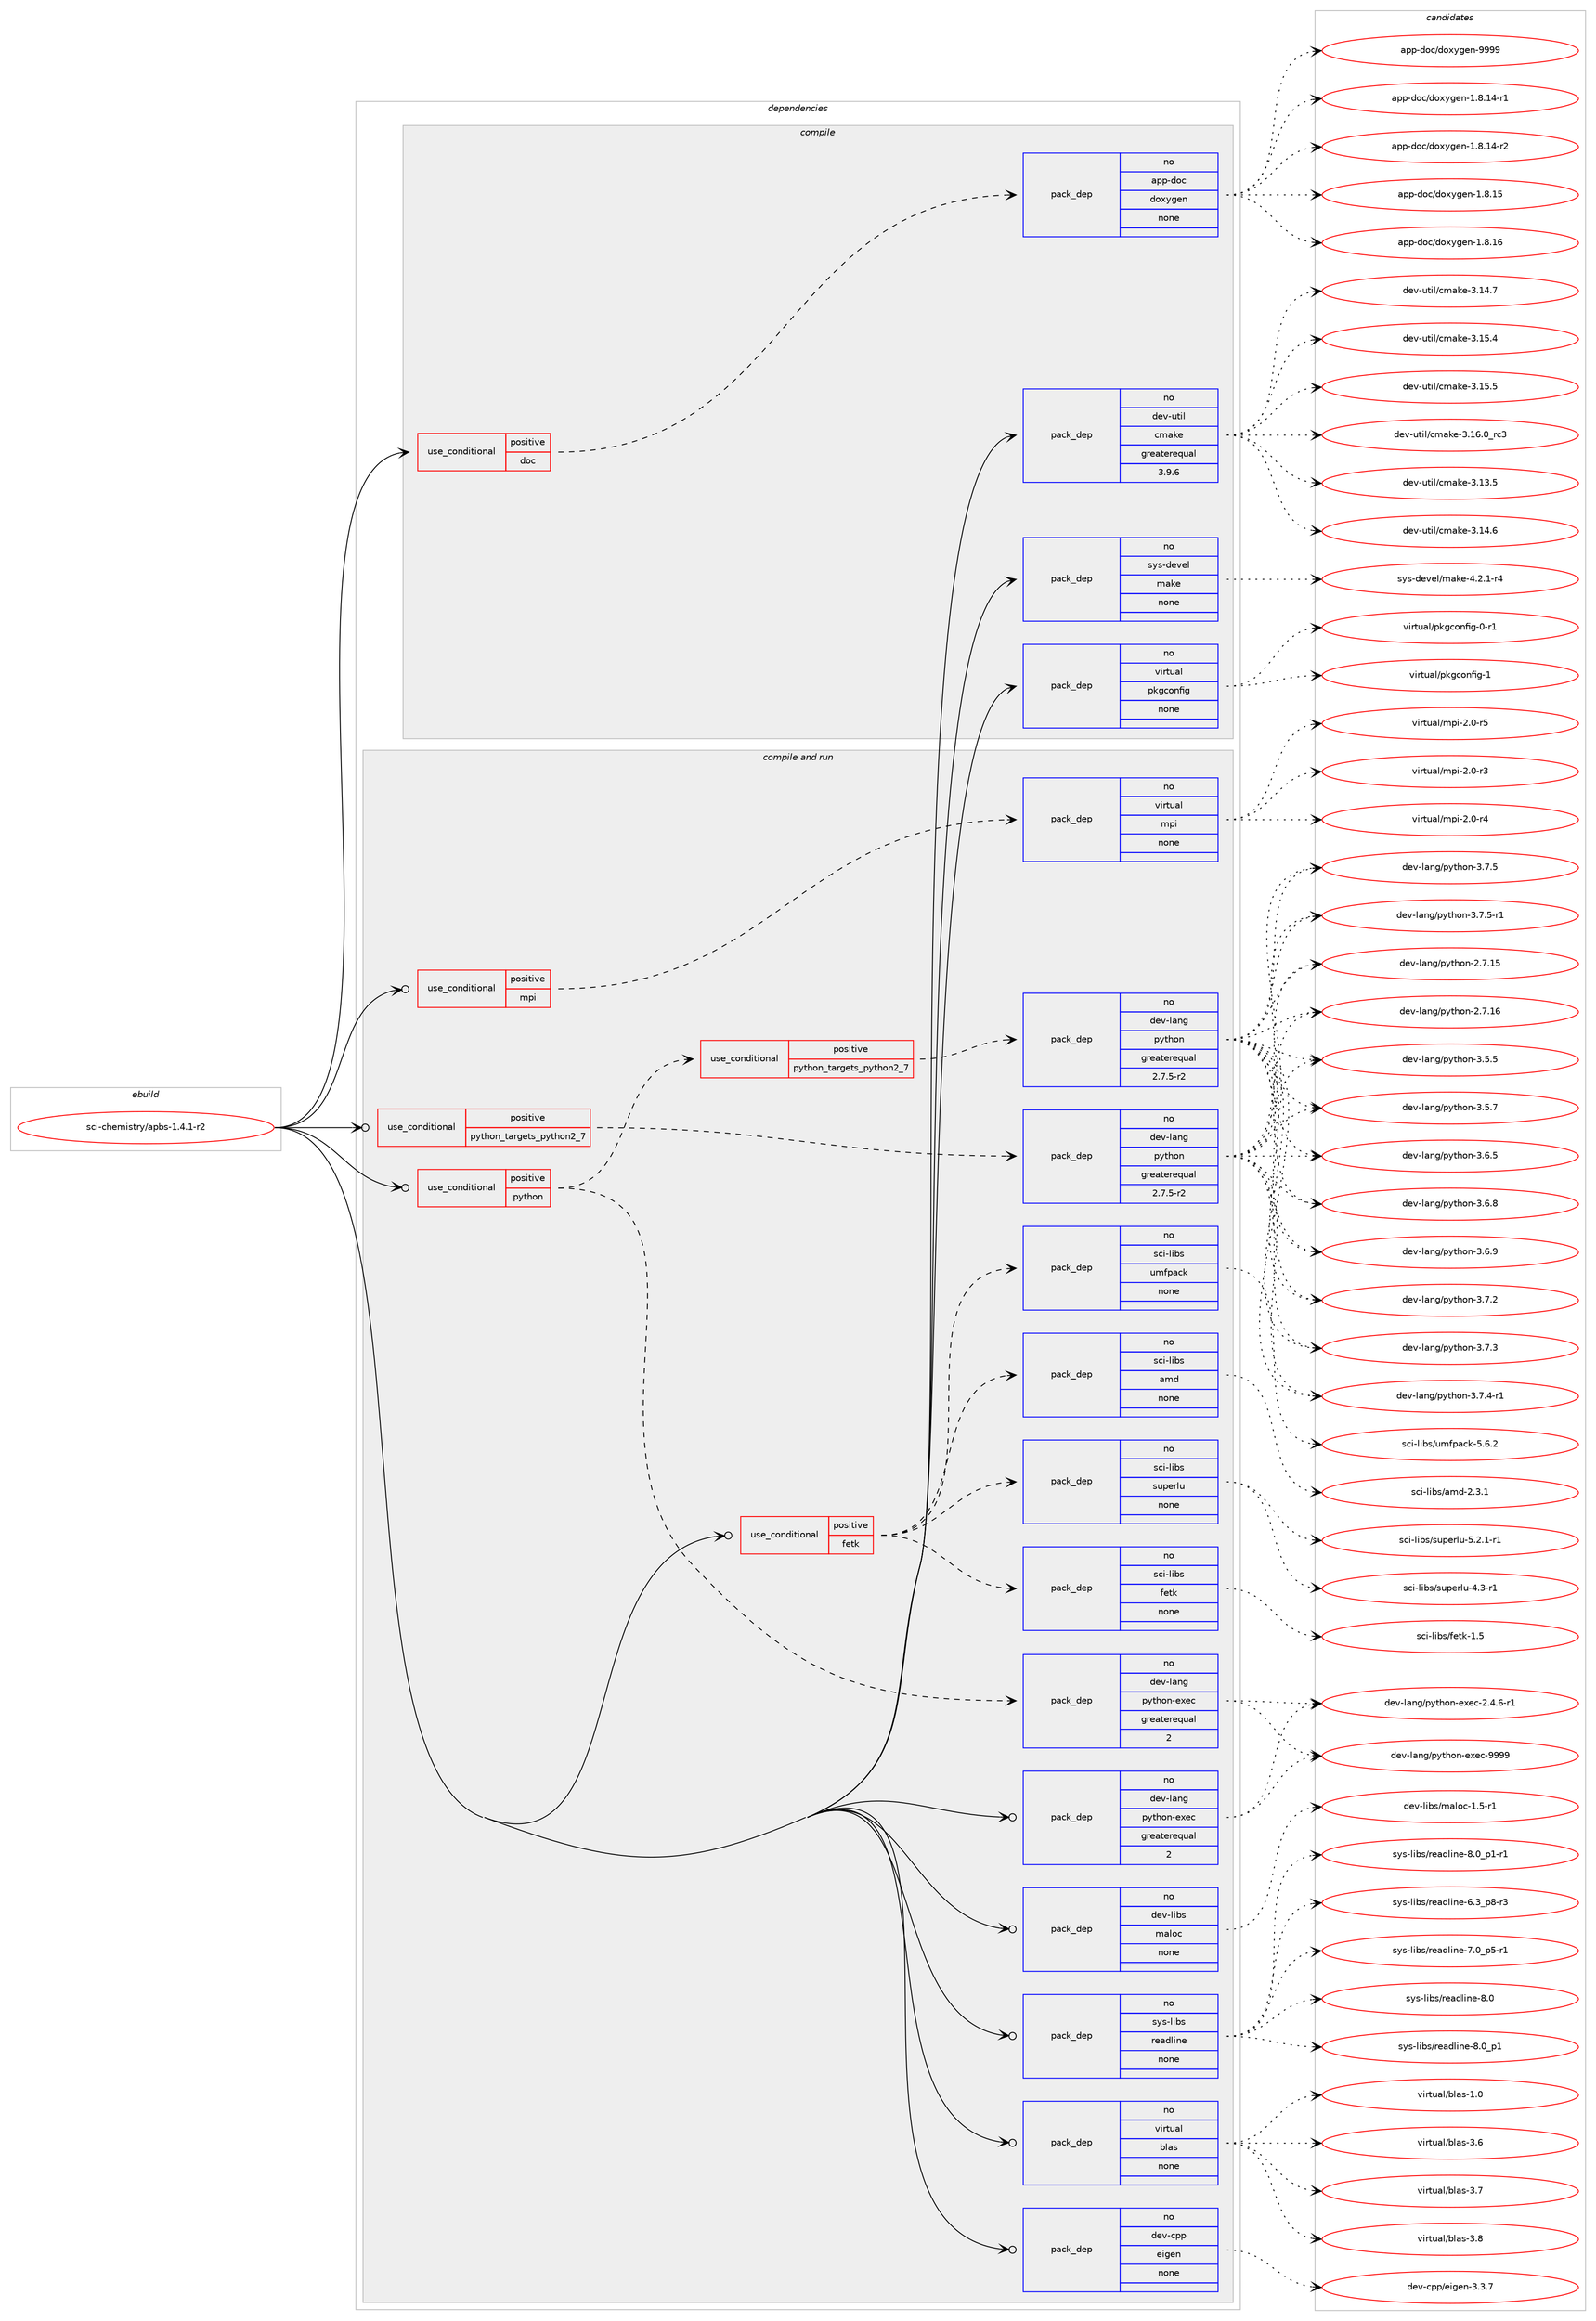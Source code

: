 digraph prolog {

# *************
# Graph options
# *************

newrank=true;
concentrate=true;
compound=true;
graph [rankdir=LR,fontname=Helvetica,fontsize=10,ranksep=1.5];#, ranksep=2.5, nodesep=0.2];
edge  [arrowhead=vee];
node  [fontname=Helvetica,fontsize=10];

# **********
# The ebuild
# **********

subgraph cluster_leftcol {
color=gray;
rank=same;
label=<<i>ebuild</i>>;
id [label="sci-chemistry/apbs-1.4.1-r2", color=red, width=4, href="../sci-chemistry/apbs-1.4.1-r2.svg"];
}

# ****************
# The dependencies
# ****************

subgraph cluster_midcol {
color=gray;
label=<<i>dependencies</i>>;
subgraph cluster_compile {
fillcolor="#eeeeee";
style=filled;
label=<<i>compile</i>>;
subgraph cond206873 {
dependency851154 [label=<<TABLE BORDER="0" CELLBORDER="1" CELLSPACING="0" CELLPADDING="4"><TR><TD ROWSPAN="3" CELLPADDING="10">use_conditional</TD></TR><TR><TD>positive</TD></TR><TR><TD>doc</TD></TR></TABLE>>, shape=none, color=red];
subgraph pack629255 {
dependency851155 [label=<<TABLE BORDER="0" CELLBORDER="1" CELLSPACING="0" CELLPADDING="4" WIDTH="220"><TR><TD ROWSPAN="6" CELLPADDING="30">pack_dep</TD></TR><TR><TD WIDTH="110">no</TD></TR><TR><TD>app-doc</TD></TR><TR><TD>doxygen</TD></TR><TR><TD>none</TD></TR><TR><TD></TD></TR></TABLE>>, shape=none, color=blue];
}
dependency851154:e -> dependency851155:w [weight=20,style="dashed",arrowhead="vee"];
}
id:e -> dependency851154:w [weight=20,style="solid",arrowhead="vee"];
subgraph pack629256 {
dependency851156 [label=<<TABLE BORDER="0" CELLBORDER="1" CELLSPACING="0" CELLPADDING="4" WIDTH="220"><TR><TD ROWSPAN="6" CELLPADDING="30">pack_dep</TD></TR><TR><TD WIDTH="110">no</TD></TR><TR><TD>dev-util</TD></TR><TR><TD>cmake</TD></TR><TR><TD>greaterequal</TD></TR><TR><TD>3.9.6</TD></TR></TABLE>>, shape=none, color=blue];
}
id:e -> dependency851156:w [weight=20,style="solid",arrowhead="vee"];
subgraph pack629257 {
dependency851157 [label=<<TABLE BORDER="0" CELLBORDER="1" CELLSPACING="0" CELLPADDING="4" WIDTH="220"><TR><TD ROWSPAN="6" CELLPADDING="30">pack_dep</TD></TR><TR><TD WIDTH="110">no</TD></TR><TR><TD>sys-devel</TD></TR><TR><TD>make</TD></TR><TR><TD>none</TD></TR><TR><TD></TD></TR></TABLE>>, shape=none, color=blue];
}
id:e -> dependency851157:w [weight=20,style="solid",arrowhead="vee"];
subgraph pack629258 {
dependency851158 [label=<<TABLE BORDER="0" CELLBORDER="1" CELLSPACING="0" CELLPADDING="4" WIDTH="220"><TR><TD ROWSPAN="6" CELLPADDING="30">pack_dep</TD></TR><TR><TD WIDTH="110">no</TD></TR><TR><TD>virtual</TD></TR><TR><TD>pkgconfig</TD></TR><TR><TD>none</TD></TR><TR><TD></TD></TR></TABLE>>, shape=none, color=blue];
}
id:e -> dependency851158:w [weight=20,style="solid",arrowhead="vee"];
}
subgraph cluster_compileandrun {
fillcolor="#eeeeee";
style=filled;
label=<<i>compile and run</i>>;
subgraph cond206874 {
dependency851159 [label=<<TABLE BORDER="0" CELLBORDER="1" CELLSPACING="0" CELLPADDING="4"><TR><TD ROWSPAN="3" CELLPADDING="10">use_conditional</TD></TR><TR><TD>positive</TD></TR><TR><TD>fetk</TD></TR></TABLE>>, shape=none, color=red];
subgraph pack629259 {
dependency851160 [label=<<TABLE BORDER="0" CELLBORDER="1" CELLSPACING="0" CELLPADDING="4" WIDTH="220"><TR><TD ROWSPAN="6" CELLPADDING="30">pack_dep</TD></TR><TR><TD WIDTH="110">no</TD></TR><TR><TD>sci-libs</TD></TR><TR><TD>amd</TD></TR><TR><TD>none</TD></TR><TR><TD></TD></TR></TABLE>>, shape=none, color=blue];
}
dependency851159:e -> dependency851160:w [weight=20,style="dashed",arrowhead="vee"];
subgraph pack629260 {
dependency851161 [label=<<TABLE BORDER="0" CELLBORDER="1" CELLSPACING="0" CELLPADDING="4" WIDTH="220"><TR><TD ROWSPAN="6" CELLPADDING="30">pack_dep</TD></TR><TR><TD WIDTH="110">no</TD></TR><TR><TD>sci-libs</TD></TR><TR><TD>fetk</TD></TR><TR><TD>none</TD></TR><TR><TD></TD></TR></TABLE>>, shape=none, color=blue];
}
dependency851159:e -> dependency851161:w [weight=20,style="dashed",arrowhead="vee"];
subgraph pack629261 {
dependency851162 [label=<<TABLE BORDER="0" CELLBORDER="1" CELLSPACING="0" CELLPADDING="4" WIDTH="220"><TR><TD ROWSPAN="6" CELLPADDING="30">pack_dep</TD></TR><TR><TD WIDTH="110">no</TD></TR><TR><TD>sci-libs</TD></TR><TR><TD>superlu</TD></TR><TR><TD>none</TD></TR><TR><TD></TD></TR></TABLE>>, shape=none, color=blue];
}
dependency851159:e -> dependency851162:w [weight=20,style="dashed",arrowhead="vee"];
subgraph pack629262 {
dependency851163 [label=<<TABLE BORDER="0" CELLBORDER="1" CELLSPACING="0" CELLPADDING="4" WIDTH="220"><TR><TD ROWSPAN="6" CELLPADDING="30">pack_dep</TD></TR><TR><TD WIDTH="110">no</TD></TR><TR><TD>sci-libs</TD></TR><TR><TD>umfpack</TD></TR><TR><TD>none</TD></TR><TR><TD></TD></TR></TABLE>>, shape=none, color=blue];
}
dependency851159:e -> dependency851163:w [weight=20,style="dashed",arrowhead="vee"];
}
id:e -> dependency851159:w [weight=20,style="solid",arrowhead="odotvee"];
subgraph cond206875 {
dependency851164 [label=<<TABLE BORDER="0" CELLBORDER="1" CELLSPACING="0" CELLPADDING="4"><TR><TD ROWSPAN="3" CELLPADDING="10">use_conditional</TD></TR><TR><TD>positive</TD></TR><TR><TD>mpi</TD></TR></TABLE>>, shape=none, color=red];
subgraph pack629263 {
dependency851165 [label=<<TABLE BORDER="0" CELLBORDER="1" CELLSPACING="0" CELLPADDING="4" WIDTH="220"><TR><TD ROWSPAN="6" CELLPADDING="30">pack_dep</TD></TR><TR><TD WIDTH="110">no</TD></TR><TR><TD>virtual</TD></TR><TR><TD>mpi</TD></TR><TR><TD>none</TD></TR><TR><TD></TD></TR></TABLE>>, shape=none, color=blue];
}
dependency851164:e -> dependency851165:w [weight=20,style="dashed",arrowhead="vee"];
}
id:e -> dependency851164:w [weight=20,style="solid",arrowhead="odotvee"];
subgraph cond206876 {
dependency851166 [label=<<TABLE BORDER="0" CELLBORDER="1" CELLSPACING="0" CELLPADDING="4"><TR><TD ROWSPAN="3" CELLPADDING="10">use_conditional</TD></TR><TR><TD>positive</TD></TR><TR><TD>python</TD></TR></TABLE>>, shape=none, color=red];
subgraph cond206877 {
dependency851167 [label=<<TABLE BORDER="0" CELLBORDER="1" CELLSPACING="0" CELLPADDING="4"><TR><TD ROWSPAN="3" CELLPADDING="10">use_conditional</TD></TR><TR><TD>positive</TD></TR><TR><TD>python_targets_python2_7</TD></TR></TABLE>>, shape=none, color=red];
subgraph pack629264 {
dependency851168 [label=<<TABLE BORDER="0" CELLBORDER="1" CELLSPACING="0" CELLPADDING="4" WIDTH="220"><TR><TD ROWSPAN="6" CELLPADDING="30">pack_dep</TD></TR><TR><TD WIDTH="110">no</TD></TR><TR><TD>dev-lang</TD></TR><TR><TD>python</TD></TR><TR><TD>greaterequal</TD></TR><TR><TD>2.7.5-r2</TD></TR></TABLE>>, shape=none, color=blue];
}
dependency851167:e -> dependency851168:w [weight=20,style="dashed",arrowhead="vee"];
}
dependency851166:e -> dependency851167:w [weight=20,style="dashed",arrowhead="vee"];
subgraph pack629265 {
dependency851169 [label=<<TABLE BORDER="0" CELLBORDER="1" CELLSPACING="0" CELLPADDING="4" WIDTH="220"><TR><TD ROWSPAN="6" CELLPADDING="30">pack_dep</TD></TR><TR><TD WIDTH="110">no</TD></TR><TR><TD>dev-lang</TD></TR><TR><TD>python-exec</TD></TR><TR><TD>greaterequal</TD></TR><TR><TD>2</TD></TR></TABLE>>, shape=none, color=blue];
}
dependency851166:e -> dependency851169:w [weight=20,style="dashed",arrowhead="vee"];
}
id:e -> dependency851166:w [weight=20,style="solid",arrowhead="odotvee"];
subgraph cond206878 {
dependency851170 [label=<<TABLE BORDER="0" CELLBORDER="1" CELLSPACING="0" CELLPADDING="4"><TR><TD ROWSPAN="3" CELLPADDING="10">use_conditional</TD></TR><TR><TD>positive</TD></TR><TR><TD>python_targets_python2_7</TD></TR></TABLE>>, shape=none, color=red];
subgraph pack629266 {
dependency851171 [label=<<TABLE BORDER="0" CELLBORDER="1" CELLSPACING="0" CELLPADDING="4" WIDTH="220"><TR><TD ROWSPAN="6" CELLPADDING="30">pack_dep</TD></TR><TR><TD WIDTH="110">no</TD></TR><TR><TD>dev-lang</TD></TR><TR><TD>python</TD></TR><TR><TD>greaterequal</TD></TR><TR><TD>2.7.5-r2</TD></TR></TABLE>>, shape=none, color=blue];
}
dependency851170:e -> dependency851171:w [weight=20,style="dashed",arrowhead="vee"];
}
id:e -> dependency851170:w [weight=20,style="solid",arrowhead="odotvee"];
subgraph pack629267 {
dependency851172 [label=<<TABLE BORDER="0" CELLBORDER="1" CELLSPACING="0" CELLPADDING="4" WIDTH="220"><TR><TD ROWSPAN="6" CELLPADDING="30">pack_dep</TD></TR><TR><TD WIDTH="110">no</TD></TR><TR><TD>dev-cpp</TD></TR><TR><TD>eigen</TD></TR><TR><TD>none</TD></TR><TR><TD></TD></TR></TABLE>>, shape=none, color=blue];
}
id:e -> dependency851172:w [weight=20,style="solid",arrowhead="odotvee"];
subgraph pack629268 {
dependency851173 [label=<<TABLE BORDER="0" CELLBORDER="1" CELLSPACING="0" CELLPADDING="4" WIDTH="220"><TR><TD ROWSPAN="6" CELLPADDING="30">pack_dep</TD></TR><TR><TD WIDTH="110">no</TD></TR><TR><TD>dev-lang</TD></TR><TR><TD>python-exec</TD></TR><TR><TD>greaterequal</TD></TR><TR><TD>2</TD></TR></TABLE>>, shape=none, color=blue];
}
id:e -> dependency851173:w [weight=20,style="solid",arrowhead="odotvee"];
subgraph pack629269 {
dependency851174 [label=<<TABLE BORDER="0" CELLBORDER="1" CELLSPACING="0" CELLPADDING="4" WIDTH="220"><TR><TD ROWSPAN="6" CELLPADDING="30">pack_dep</TD></TR><TR><TD WIDTH="110">no</TD></TR><TR><TD>dev-libs</TD></TR><TR><TD>maloc</TD></TR><TR><TD>none</TD></TR><TR><TD></TD></TR></TABLE>>, shape=none, color=blue];
}
id:e -> dependency851174:w [weight=20,style="solid",arrowhead="odotvee"];
subgraph pack629270 {
dependency851175 [label=<<TABLE BORDER="0" CELLBORDER="1" CELLSPACING="0" CELLPADDING="4" WIDTH="220"><TR><TD ROWSPAN="6" CELLPADDING="30">pack_dep</TD></TR><TR><TD WIDTH="110">no</TD></TR><TR><TD>sys-libs</TD></TR><TR><TD>readline</TD></TR><TR><TD>none</TD></TR><TR><TD></TD></TR></TABLE>>, shape=none, color=blue];
}
id:e -> dependency851175:w [weight=20,style="solid",arrowhead="odotvee"];
subgraph pack629271 {
dependency851176 [label=<<TABLE BORDER="0" CELLBORDER="1" CELLSPACING="0" CELLPADDING="4" WIDTH="220"><TR><TD ROWSPAN="6" CELLPADDING="30">pack_dep</TD></TR><TR><TD WIDTH="110">no</TD></TR><TR><TD>virtual</TD></TR><TR><TD>blas</TD></TR><TR><TD>none</TD></TR><TR><TD></TD></TR></TABLE>>, shape=none, color=blue];
}
id:e -> dependency851176:w [weight=20,style="solid",arrowhead="odotvee"];
}
subgraph cluster_run {
fillcolor="#eeeeee";
style=filled;
label=<<i>run</i>>;
}
}

# **************
# The candidates
# **************

subgraph cluster_choices {
rank=same;
color=gray;
label=<<i>candidates</i>>;

subgraph choice629255 {
color=black;
nodesep=1;
choice97112112451001119947100111120121103101110454946564649524511449 [label="app-doc/doxygen-1.8.14-r1", color=red, width=4,href="../app-doc/doxygen-1.8.14-r1.svg"];
choice97112112451001119947100111120121103101110454946564649524511450 [label="app-doc/doxygen-1.8.14-r2", color=red, width=4,href="../app-doc/doxygen-1.8.14-r2.svg"];
choice9711211245100111994710011112012110310111045494656464953 [label="app-doc/doxygen-1.8.15", color=red, width=4,href="../app-doc/doxygen-1.8.15.svg"];
choice9711211245100111994710011112012110310111045494656464954 [label="app-doc/doxygen-1.8.16", color=red, width=4,href="../app-doc/doxygen-1.8.16.svg"];
choice971121124510011199471001111201211031011104557575757 [label="app-doc/doxygen-9999", color=red, width=4,href="../app-doc/doxygen-9999.svg"];
dependency851155:e -> choice97112112451001119947100111120121103101110454946564649524511449:w [style=dotted,weight="100"];
dependency851155:e -> choice97112112451001119947100111120121103101110454946564649524511450:w [style=dotted,weight="100"];
dependency851155:e -> choice9711211245100111994710011112012110310111045494656464953:w [style=dotted,weight="100"];
dependency851155:e -> choice9711211245100111994710011112012110310111045494656464954:w [style=dotted,weight="100"];
dependency851155:e -> choice971121124510011199471001111201211031011104557575757:w [style=dotted,weight="100"];
}
subgraph choice629256 {
color=black;
nodesep=1;
choice1001011184511711610510847991099710710145514649514653 [label="dev-util/cmake-3.13.5", color=red, width=4,href="../dev-util/cmake-3.13.5.svg"];
choice1001011184511711610510847991099710710145514649524654 [label="dev-util/cmake-3.14.6", color=red, width=4,href="../dev-util/cmake-3.14.6.svg"];
choice1001011184511711610510847991099710710145514649524655 [label="dev-util/cmake-3.14.7", color=red, width=4,href="../dev-util/cmake-3.14.7.svg"];
choice1001011184511711610510847991099710710145514649534652 [label="dev-util/cmake-3.15.4", color=red, width=4,href="../dev-util/cmake-3.15.4.svg"];
choice1001011184511711610510847991099710710145514649534653 [label="dev-util/cmake-3.15.5", color=red, width=4,href="../dev-util/cmake-3.15.5.svg"];
choice1001011184511711610510847991099710710145514649544648951149951 [label="dev-util/cmake-3.16.0_rc3", color=red, width=4,href="../dev-util/cmake-3.16.0_rc3.svg"];
dependency851156:e -> choice1001011184511711610510847991099710710145514649514653:w [style=dotted,weight="100"];
dependency851156:e -> choice1001011184511711610510847991099710710145514649524654:w [style=dotted,weight="100"];
dependency851156:e -> choice1001011184511711610510847991099710710145514649524655:w [style=dotted,weight="100"];
dependency851156:e -> choice1001011184511711610510847991099710710145514649534652:w [style=dotted,weight="100"];
dependency851156:e -> choice1001011184511711610510847991099710710145514649534653:w [style=dotted,weight="100"];
dependency851156:e -> choice1001011184511711610510847991099710710145514649544648951149951:w [style=dotted,weight="100"];
}
subgraph choice629257 {
color=black;
nodesep=1;
choice1151211154510010111810110847109971071014552465046494511452 [label="sys-devel/make-4.2.1-r4", color=red, width=4,href="../sys-devel/make-4.2.1-r4.svg"];
dependency851157:e -> choice1151211154510010111810110847109971071014552465046494511452:w [style=dotted,weight="100"];
}
subgraph choice629258 {
color=black;
nodesep=1;
choice11810511411611797108471121071039911111010210510345484511449 [label="virtual/pkgconfig-0-r1", color=red, width=4,href="../virtual/pkgconfig-0-r1.svg"];
choice1181051141161179710847112107103991111101021051034549 [label="virtual/pkgconfig-1", color=red, width=4,href="../virtual/pkgconfig-1.svg"];
dependency851158:e -> choice11810511411611797108471121071039911111010210510345484511449:w [style=dotted,weight="100"];
dependency851158:e -> choice1181051141161179710847112107103991111101021051034549:w [style=dotted,weight="100"];
}
subgraph choice629259 {
color=black;
nodesep=1;
choice1159910545108105981154797109100455046514649 [label="sci-libs/amd-2.3.1", color=red, width=4,href="../sci-libs/amd-2.3.1.svg"];
dependency851160:e -> choice1159910545108105981154797109100455046514649:w [style=dotted,weight="100"];
}
subgraph choice629260 {
color=black;
nodesep=1;
choice1159910545108105981154710210111610745494653 [label="sci-libs/fetk-1.5", color=red, width=4,href="../sci-libs/fetk-1.5.svg"];
dependency851161:e -> choice1159910545108105981154710210111610745494653:w [style=dotted,weight="100"];
}
subgraph choice629261 {
color=black;
nodesep=1;
choice11599105451081059811547115117112101114108117455246514511449 [label="sci-libs/superlu-4.3-r1", color=red, width=4,href="../sci-libs/superlu-4.3-r1.svg"];
choice115991054510810598115471151171121011141081174553465046494511449 [label="sci-libs/superlu-5.2.1-r1", color=red, width=4,href="../sci-libs/superlu-5.2.1-r1.svg"];
dependency851162:e -> choice11599105451081059811547115117112101114108117455246514511449:w [style=dotted,weight="100"];
dependency851162:e -> choice115991054510810598115471151171121011141081174553465046494511449:w [style=dotted,weight="100"];
}
subgraph choice629262 {
color=black;
nodesep=1;
choice115991054510810598115471171091021129799107455346544650 [label="sci-libs/umfpack-5.6.2", color=red, width=4,href="../sci-libs/umfpack-5.6.2.svg"];
dependency851163:e -> choice115991054510810598115471171091021129799107455346544650:w [style=dotted,weight="100"];
}
subgraph choice629263 {
color=black;
nodesep=1;
choice1181051141161179710847109112105455046484511451 [label="virtual/mpi-2.0-r3", color=red, width=4,href="../virtual/mpi-2.0-r3.svg"];
choice1181051141161179710847109112105455046484511452 [label="virtual/mpi-2.0-r4", color=red, width=4,href="../virtual/mpi-2.0-r4.svg"];
choice1181051141161179710847109112105455046484511453 [label="virtual/mpi-2.0-r5", color=red, width=4,href="../virtual/mpi-2.0-r5.svg"];
dependency851165:e -> choice1181051141161179710847109112105455046484511451:w [style=dotted,weight="100"];
dependency851165:e -> choice1181051141161179710847109112105455046484511452:w [style=dotted,weight="100"];
dependency851165:e -> choice1181051141161179710847109112105455046484511453:w [style=dotted,weight="100"];
}
subgraph choice629264 {
color=black;
nodesep=1;
choice10010111845108971101034711212111610411111045504655464953 [label="dev-lang/python-2.7.15", color=red, width=4,href="../dev-lang/python-2.7.15.svg"];
choice10010111845108971101034711212111610411111045504655464954 [label="dev-lang/python-2.7.16", color=red, width=4,href="../dev-lang/python-2.7.16.svg"];
choice100101118451089711010347112121116104111110455146534653 [label="dev-lang/python-3.5.5", color=red, width=4,href="../dev-lang/python-3.5.5.svg"];
choice100101118451089711010347112121116104111110455146534655 [label="dev-lang/python-3.5.7", color=red, width=4,href="../dev-lang/python-3.5.7.svg"];
choice100101118451089711010347112121116104111110455146544653 [label="dev-lang/python-3.6.5", color=red, width=4,href="../dev-lang/python-3.6.5.svg"];
choice100101118451089711010347112121116104111110455146544656 [label="dev-lang/python-3.6.8", color=red, width=4,href="../dev-lang/python-3.6.8.svg"];
choice100101118451089711010347112121116104111110455146544657 [label="dev-lang/python-3.6.9", color=red, width=4,href="../dev-lang/python-3.6.9.svg"];
choice100101118451089711010347112121116104111110455146554650 [label="dev-lang/python-3.7.2", color=red, width=4,href="../dev-lang/python-3.7.2.svg"];
choice100101118451089711010347112121116104111110455146554651 [label="dev-lang/python-3.7.3", color=red, width=4,href="../dev-lang/python-3.7.3.svg"];
choice1001011184510897110103471121211161041111104551465546524511449 [label="dev-lang/python-3.7.4-r1", color=red, width=4,href="../dev-lang/python-3.7.4-r1.svg"];
choice100101118451089711010347112121116104111110455146554653 [label="dev-lang/python-3.7.5", color=red, width=4,href="../dev-lang/python-3.7.5.svg"];
choice1001011184510897110103471121211161041111104551465546534511449 [label="dev-lang/python-3.7.5-r1", color=red, width=4,href="../dev-lang/python-3.7.5-r1.svg"];
dependency851168:e -> choice10010111845108971101034711212111610411111045504655464953:w [style=dotted,weight="100"];
dependency851168:e -> choice10010111845108971101034711212111610411111045504655464954:w [style=dotted,weight="100"];
dependency851168:e -> choice100101118451089711010347112121116104111110455146534653:w [style=dotted,weight="100"];
dependency851168:e -> choice100101118451089711010347112121116104111110455146534655:w [style=dotted,weight="100"];
dependency851168:e -> choice100101118451089711010347112121116104111110455146544653:w [style=dotted,weight="100"];
dependency851168:e -> choice100101118451089711010347112121116104111110455146544656:w [style=dotted,weight="100"];
dependency851168:e -> choice100101118451089711010347112121116104111110455146544657:w [style=dotted,weight="100"];
dependency851168:e -> choice100101118451089711010347112121116104111110455146554650:w [style=dotted,weight="100"];
dependency851168:e -> choice100101118451089711010347112121116104111110455146554651:w [style=dotted,weight="100"];
dependency851168:e -> choice1001011184510897110103471121211161041111104551465546524511449:w [style=dotted,weight="100"];
dependency851168:e -> choice100101118451089711010347112121116104111110455146554653:w [style=dotted,weight="100"];
dependency851168:e -> choice1001011184510897110103471121211161041111104551465546534511449:w [style=dotted,weight="100"];
}
subgraph choice629265 {
color=black;
nodesep=1;
choice10010111845108971101034711212111610411111045101120101994550465246544511449 [label="dev-lang/python-exec-2.4.6-r1", color=red, width=4,href="../dev-lang/python-exec-2.4.6-r1.svg"];
choice10010111845108971101034711212111610411111045101120101994557575757 [label="dev-lang/python-exec-9999", color=red, width=4,href="../dev-lang/python-exec-9999.svg"];
dependency851169:e -> choice10010111845108971101034711212111610411111045101120101994550465246544511449:w [style=dotted,weight="100"];
dependency851169:e -> choice10010111845108971101034711212111610411111045101120101994557575757:w [style=dotted,weight="100"];
}
subgraph choice629266 {
color=black;
nodesep=1;
choice10010111845108971101034711212111610411111045504655464953 [label="dev-lang/python-2.7.15", color=red, width=4,href="../dev-lang/python-2.7.15.svg"];
choice10010111845108971101034711212111610411111045504655464954 [label="dev-lang/python-2.7.16", color=red, width=4,href="../dev-lang/python-2.7.16.svg"];
choice100101118451089711010347112121116104111110455146534653 [label="dev-lang/python-3.5.5", color=red, width=4,href="../dev-lang/python-3.5.5.svg"];
choice100101118451089711010347112121116104111110455146534655 [label="dev-lang/python-3.5.7", color=red, width=4,href="../dev-lang/python-3.5.7.svg"];
choice100101118451089711010347112121116104111110455146544653 [label="dev-lang/python-3.6.5", color=red, width=4,href="../dev-lang/python-3.6.5.svg"];
choice100101118451089711010347112121116104111110455146544656 [label="dev-lang/python-3.6.8", color=red, width=4,href="../dev-lang/python-3.6.8.svg"];
choice100101118451089711010347112121116104111110455146544657 [label="dev-lang/python-3.6.9", color=red, width=4,href="../dev-lang/python-3.6.9.svg"];
choice100101118451089711010347112121116104111110455146554650 [label="dev-lang/python-3.7.2", color=red, width=4,href="../dev-lang/python-3.7.2.svg"];
choice100101118451089711010347112121116104111110455146554651 [label="dev-lang/python-3.7.3", color=red, width=4,href="../dev-lang/python-3.7.3.svg"];
choice1001011184510897110103471121211161041111104551465546524511449 [label="dev-lang/python-3.7.4-r1", color=red, width=4,href="../dev-lang/python-3.7.4-r1.svg"];
choice100101118451089711010347112121116104111110455146554653 [label="dev-lang/python-3.7.5", color=red, width=4,href="../dev-lang/python-3.7.5.svg"];
choice1001011184510897110103471121211161041111104551465546534511449 [label="dev-lang/python-3.7.5-r1", color=red, width=4,href="../dev-lang/python-3.7.5-r1.svg"];
dependency851171:e -> choice10010111845108971101034711212111610411111045504655464953:w [style=dotted,weight="100"];
dependency851171:e -> choice10010111845108971101034711212111610411111045504655464954:w [style=dotted,weight="100"];
dependency851171:e -> choice100101118451089711010347112121116104111110455146534653:w [style=dotted,weight="100"];
dependency851171:e -> choice100101118451089711010347112121116104111110455146534655:w [style=dotted,weight="100"];
dependency851171:e -> choice100101118451089711010347112121116104111110455146544653:w [style=dotted,weight="100"];
dependency851171:e -> choice100101118451089711010347112121116104111110455146544656:w [style=dotted,weight="100"];
dependency851171:e -> choice100101118451089711010347112121116104111110455146544657:w [style=dotted,weight="100"];
dependency851171:e -> choice100101118451089711010347112121116104111110455146554650:w [style=dotted,weight="100"];
dependency851171:e -> choice100101118451089711010347112121116104111110455146554651:w [style=dotted,weight="100"];
dependency851171:e -> choice1001011184510897110103471121211161041111104551465546524511449:w [style=dotted,weight="100"];
dependency851171:e -> choice100101118451089711010347112121116104111110455146554653:w [style=dotted,weight="100"];
dependency851171:e -> choice1001011184510897110103471121211161041111104551465546534511449:w [style=dotted,weight="100"];
}
subgraph choice629267 {
color=black;
nodesep=1;
choice100101118459911211247101105103101110455146514655 [label="dev-cpp/eigen-3.3.7", color=red, width=4,href="../dev-cpp/eigen-3.3.7.svg"];
dependency851172:e -> choice100101118459911211247101105103101110455146514655:w [style=dotted,weight="100"];
}
subgraph choice629268 {
color=black;
nodesep=1;
choice10010111845108971101034711212111610411111045101120101994550465246544511449 [label="dev-lang/python-exec-2.4.6-r1", color=red, width=4,href="../dev-lang/python-exec-2.4.6-r1.svg"];
choice10010111845108971101034711212111610411111045101120101994557575757 [label="dev-lang/python-exec-9999", color=red, width=4,href="../dev-lang/python-exec-9999.svg"];
dependency851173:e -> choice10010111845108971101034711212111610411111045101120101994550465246544511449:w [style=dotted,weight="100"];
dependency851173:e -> choice10010111845108971101034711212111610411111045101120101994557575757:w [style=dotted,weight="100"];
}
subgraph choice629269 {
color=black;
nodesep=1;
choice1001011184510810598115471099710811199454946534511449 [label="dev-libs/maloc-1.5-r1", color=red, width=4,href="../dev-libs/maloc-1.5-r1.svg"];
dependency851174:e -> choice1001011184510810598115471099710811199454946534511449:w [style=dotted,weight="100"];
}
subgraph choice629270 {
color=black;
nodesep=1;
choice115121115451081059811547114101971001081051101014554465195112564511451 [label="sys-libs/readline-6.3_p8-r3", color=red, width=4,href="../sys-libs/readline-6.3_p8-r3.svg"];
choice115121115451081059811547114101971001081051101014555464895112534511449 [label="sys-libs/readline-7.0_p5-r1", color=red, width=4,href="../sys-libs/readline-7.0_p5-r1.svg"];
choice1151211154510810598115471141019710010810511010145564648 [label="sys-libs/readline-8.0", color=red, width=4,href="../sys-libs/readline-8.0.svg"];
choice11512111545108105981154711410197100108105110101455646489511249 [label="sys-libs/readline-8.0_p1", color=red, width=4,href="../sys-libs/readline-8.0_p1.svg"];
choice115121115451081059811547114101971001081051101014556464895112494511449 [label="sys-libs/readline-8.0_p1-r1", color=red, width=4,href="../sys-libs/readline-8.0_p1-r1.svg"];
dependency851175:e -> choice115121115451081059811547114101971001081051101014554465195112564511451:w [style=dotted,weight="100"];
dependency851175:e -> choice115121115451081059811547114101971001081051101014555464895112534511449:w [style=dotted,weight="100"];
dependency851175:e -> choice1151211154510810598115471141019710010810511010145564648:w [style=dotted,weight="100"];
dependency851175:e -> choice11512111545108105981154711410197100108105110101455646489511249:w [style=dotted,weight="100"];
dependency851175:e -> choice115121115451081059811547114101971001081051101014556464895112494511449:w [style=dotted,weight="100"];
}
subgraph choice629271 {
color=black;
nodesep=1;
choice1181051141161179710847981089711545494648 [label="virtual/blas-1.0", color=red, width=4,href="../virtual/blas-1.0.svg"];
choice1181051141161179710847981089711545514654 [label="virtual/blas-3.6", color=red, width=4,href="../virtual/blas-3.6.svg"];
choice1181051141161179710847981089711545514655 [label="virtual/blas-3.7", color=red, width=4,href="../virtual/blas-3.7.svg"];
choice1181051141161179710847981089711545514656 [label="virtual/blas-3.8", color=red, width=4,href="../virtual/blas-3.8.svg"];
dependency851176:e -> choice1181051141161179710847981089711545494648:w [style=dotted,weight="100"];
dependency851176:e -> choice1181051141161179710847981089711545514654:w [style=dotted,weight="100"];
dependency851176:e -> choice1181051141161179710847981089711545514655:w [style=dotted,weight="100"];
dependency851176:e -> choice1181051141161179710847981089711545514656:w [style=dotted,weight="100"];
}
}

}
